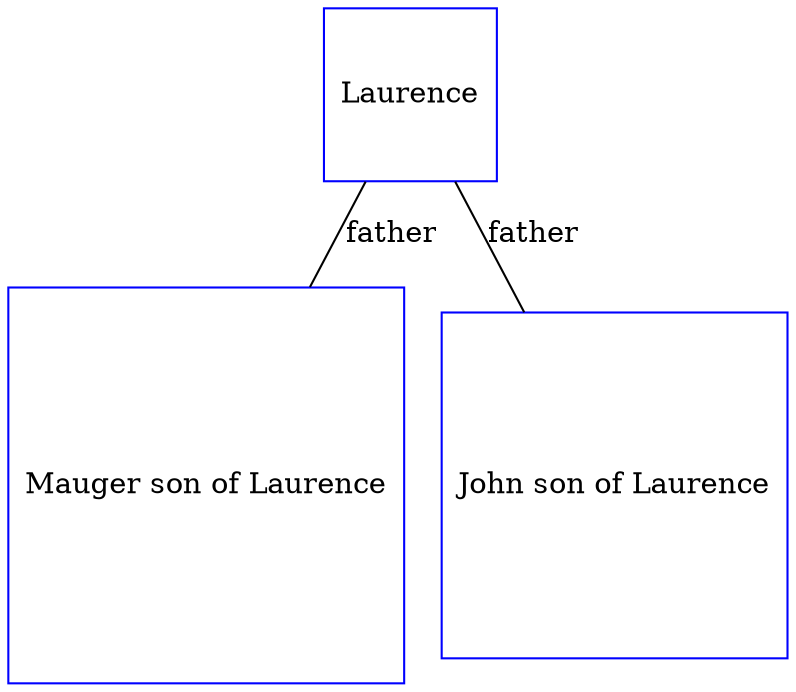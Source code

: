 digraph D {
    edge [dir=none];    node [shape=box];    "009844"   [label="Mauger son of Laurence", shape=box, regular=1, color="blue"] ;
"009847"   [label="John son of Laurence", shape=box, regular=1, color="blue"] ;
"010534"   [label="Laurence", shape=box, regular=1, color="blue"] ;
010534->009844 [label="father",arrowsize=0.0]; 
010534->009847 [label="father",arrowsize=0.0]; 
}